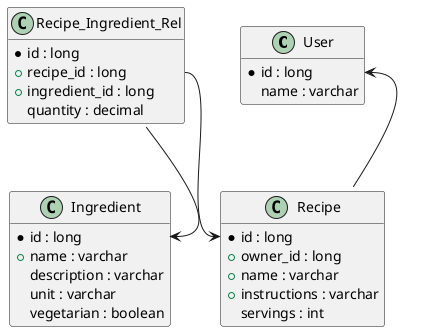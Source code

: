 @startuml
'https://plantuml.com/class-diagram


hide method

class User
{
    * id : long
    name : varchar
}

class Recipe
{
    * id : long
    + owner_id : long
    + name : varchar
    + instructions : varchar
    servings : int
}

class Ingredient
{
    * id : long
    + name : varchar
    description : varchar
    unit : varchar
    vegetarian : boolean
}


Recipe::owner_user_id -u-> User::id


class Recipe_Ingredient_Rel {
    * id : long
    + recipe_id : long
    + ingredient_id : long
    quantity : decimal
}

Recipe::id <-u- Recipe_Ingredient_Rel::recipe_id
Ingredient::id <-u- Recipe_Ingredient_Rel::product_id


@enduml